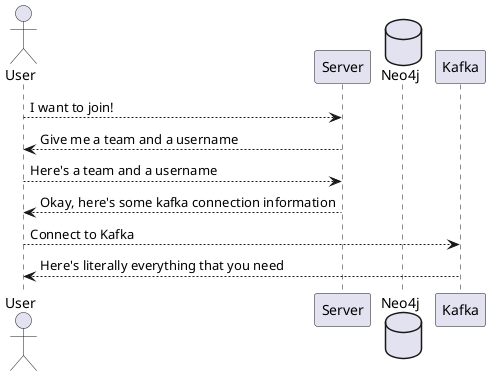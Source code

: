 @startuml

actor User
participant Server
database Neo4j
participant Kafka

User --> Server: I want to join!
Server --> User: Give me a team and a username
User --> Server: Here's a team and a username
Server --> User: Okay, here's some kafka connection information
User --> Kafka: Connect to Kafka
Kafka --> User: Here's literally everything that you need

@enduml